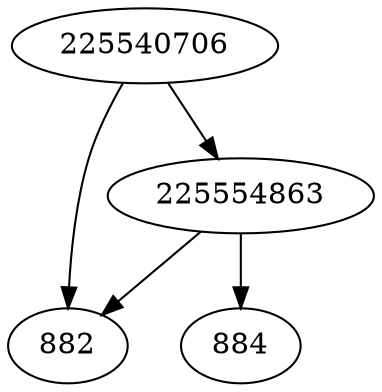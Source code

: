 strict digraph  {
225540706;
884;
882;
225554863;
225540706 -> 882;
225540706 -> 225554863;
225554863 -> 884;
225554863 -> 882;
}
